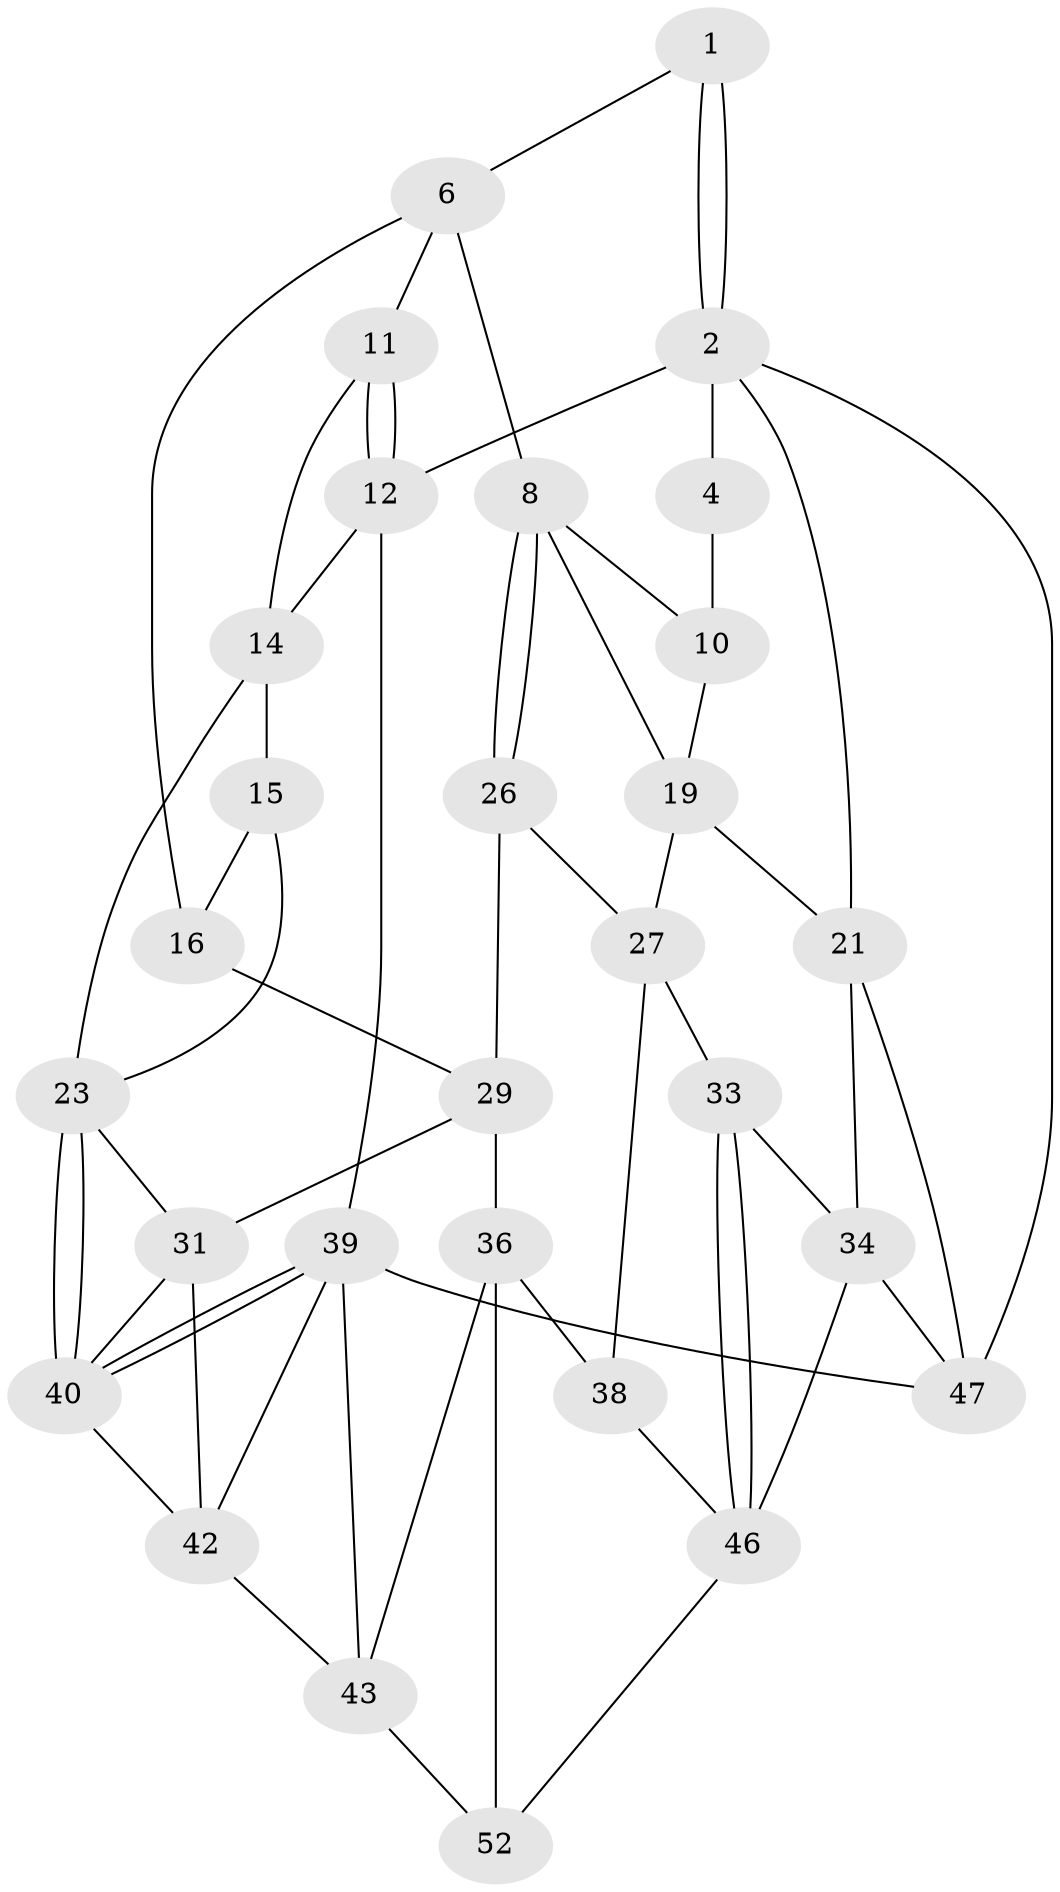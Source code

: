 // Generated by graph-tools (version 1.1) at 2025/52/02/27/25 19:52:43]
// undirected, 29 vertices, 59 edges
graph export_dot {
graph [start="1"]
  node [color=gray90,style=filled];
  1 [pos="+0.4484267348154847+0"];
  2 [pos="+0+0",super="+3"];
  4 [pos="+0.04649590004234003+0.1756795387994892",super="+5"];
  6 [pos="+0.538305025154896+0",super="+7"];
  8 [pos="+0.4886264664718463+0.40353621080466934",super="+9"];
  10 [pos="+0.3118067968976438+0.19371124900625553",super="+18"];
  11 [pos="+0.6812013898767032+0",super="+13"];
  12 [pos="+1+0",super="+17"];
  14 [pos="+0.8108491506779194+0.30980435028371106",super="+22"];
  15 [pos="+0.7965631153044848+0.32947349793840747",super="+25"];
  16 [pos="+0.5623604539011801+0.37202174892392686",super="+28"];
  19 [pos="+0.20767011337486213+0.3738976310250019",super="+20"];
  21 [pos="+0+0.60171100463928",super="+35"];
  23 [pos="+1+0.46497719644755564",super="+24"];
  26 [pos="+0.40869212329476146+0.530091712150134"];
  27 [pos="+0.3509228016796937+0.5420076247372068",super="+32"];
  29 [pos="+0.6561395056951642+0.5728623572520064",super="+30"];
  31 [pos="+0.8297410462901502+0.5933104339244805",super="+41"];
  33 [pos="+0.14862980750955818+0.7880295274889811"];
  34 [pos="+0+0.673073430385228",super="+49"];
  36 [pos="+0.5626105410744237+0.7782193931547349",super="+37"];
  38 [pos="+0.3251301819493912+0.8006922910121684"];
  39 [pos="+1+1",super="+50"];
  40 [pos="+1+0.7255733998393149",super="+44"];
  42 [pos="+0.7715314781202589+0.7919932524958334",super="+45"];
  43 [pos="+0.5854942260671894+0.7852533986239665",super="+51"];
  46 [pos="+0.16792032894741268+0.8041455205429733",super="+48"];
  47 [pos="+0+1"];
  52 [pos="+0.42453948043325984+1"];
  1 -- 2;
  1 -- 2;
  1 -- 6;
  2 -- 12;
  2 -- 47;
  2 -- 4;
  2 -- 21;
  4 -- 10 [weight=2];
  6 -- 11;
  6 -- 8;
  6 -- 16;
  8 -- 26;
  8 -- 26;
  8 -- 10;
  8 -- 19;
  10 -- 19;
  11 -- 12 [weight=2];
  11 -- 12;
  11 -- 14;
  12 -- 39;
  12 -- 14;
  14 -- 15;
  14 -- 23;
  15 -- 16 [weight=2];
  15 -- 23;
  16 -- 29;
  19 -- 27;
  19 -- 21;
  21 -- 34;
  21 -- 47;
  23 -- 40;
  23 -- 40;
  23 -- 31;
  26 -- 27;
  26 -- 29;
  27 -- 33;
  27 -- 38;
  29 -- 31;
  29 -- 36;
  31 -- 40;
  31 -- 42;
  33 -- 34;
  33 -- 46;
  33 -- 46;
  34 -- 46;
  34 -- 47;
  36 -- 43;
  36 -- 38;
  36 -- 52;
  38 -- 46;
  39 -- 40;
  39 -- 40;
  39 -- 47;
  39 -- 43;
  39 -- 42;
  40 -- 42;
  42 -- 43;
  43 -- 52;
  46 -- 52;
}
